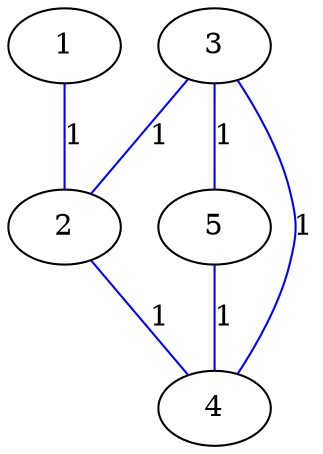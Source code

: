 graph G {
1 [label= "1"];
3 [label= "3"];
2 [label= "2"];
5 [label= "5"];
4 [label= "4"];
1 -- 2 [label="1" color="blue"];
3 -- 2 [label="1" color="blue"];
3 -- 5 [label="1" color="blue"];
3 -- 4 [label="1" color="blue"];
2 -- 4 [label="1" color="blue"];
5 -- 4 [label="1" color="blue"];
}